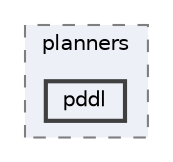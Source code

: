 digraph "tests/planners/pddl"
{
 // LATEX_PDF_SIZE
  bgcolor="transparent";
  edge [fontname=Helvetica,fontsize=10,labelfontname=Helvetica,labelfontsize=10];
  node [fontname=Helvetica,fontsize=10,shape=box,height=0.2,width=0.4];
  compound=true
  subgraph clusterdir_e8c4827ce36896dc6c7082121986a1d8 {
    graph [ bgcolor="#edf0f7", pencolor="grey50", label="planners", fontname=Helvetica,fontsize=10 style="filled,dashed", URL="dir_e8c4827ce36896dc6c7082121986a1d8.html",tooltip=""]
  dir_408d4f562835e2ad24ec533582c4d075 [label="pddl", fillcolor="#edf0f7", color="grey25", style="filled,bold", URL="dir_408d4f562835e2ad24ec533582c4d075.html",tooltip=""];
  }
}
